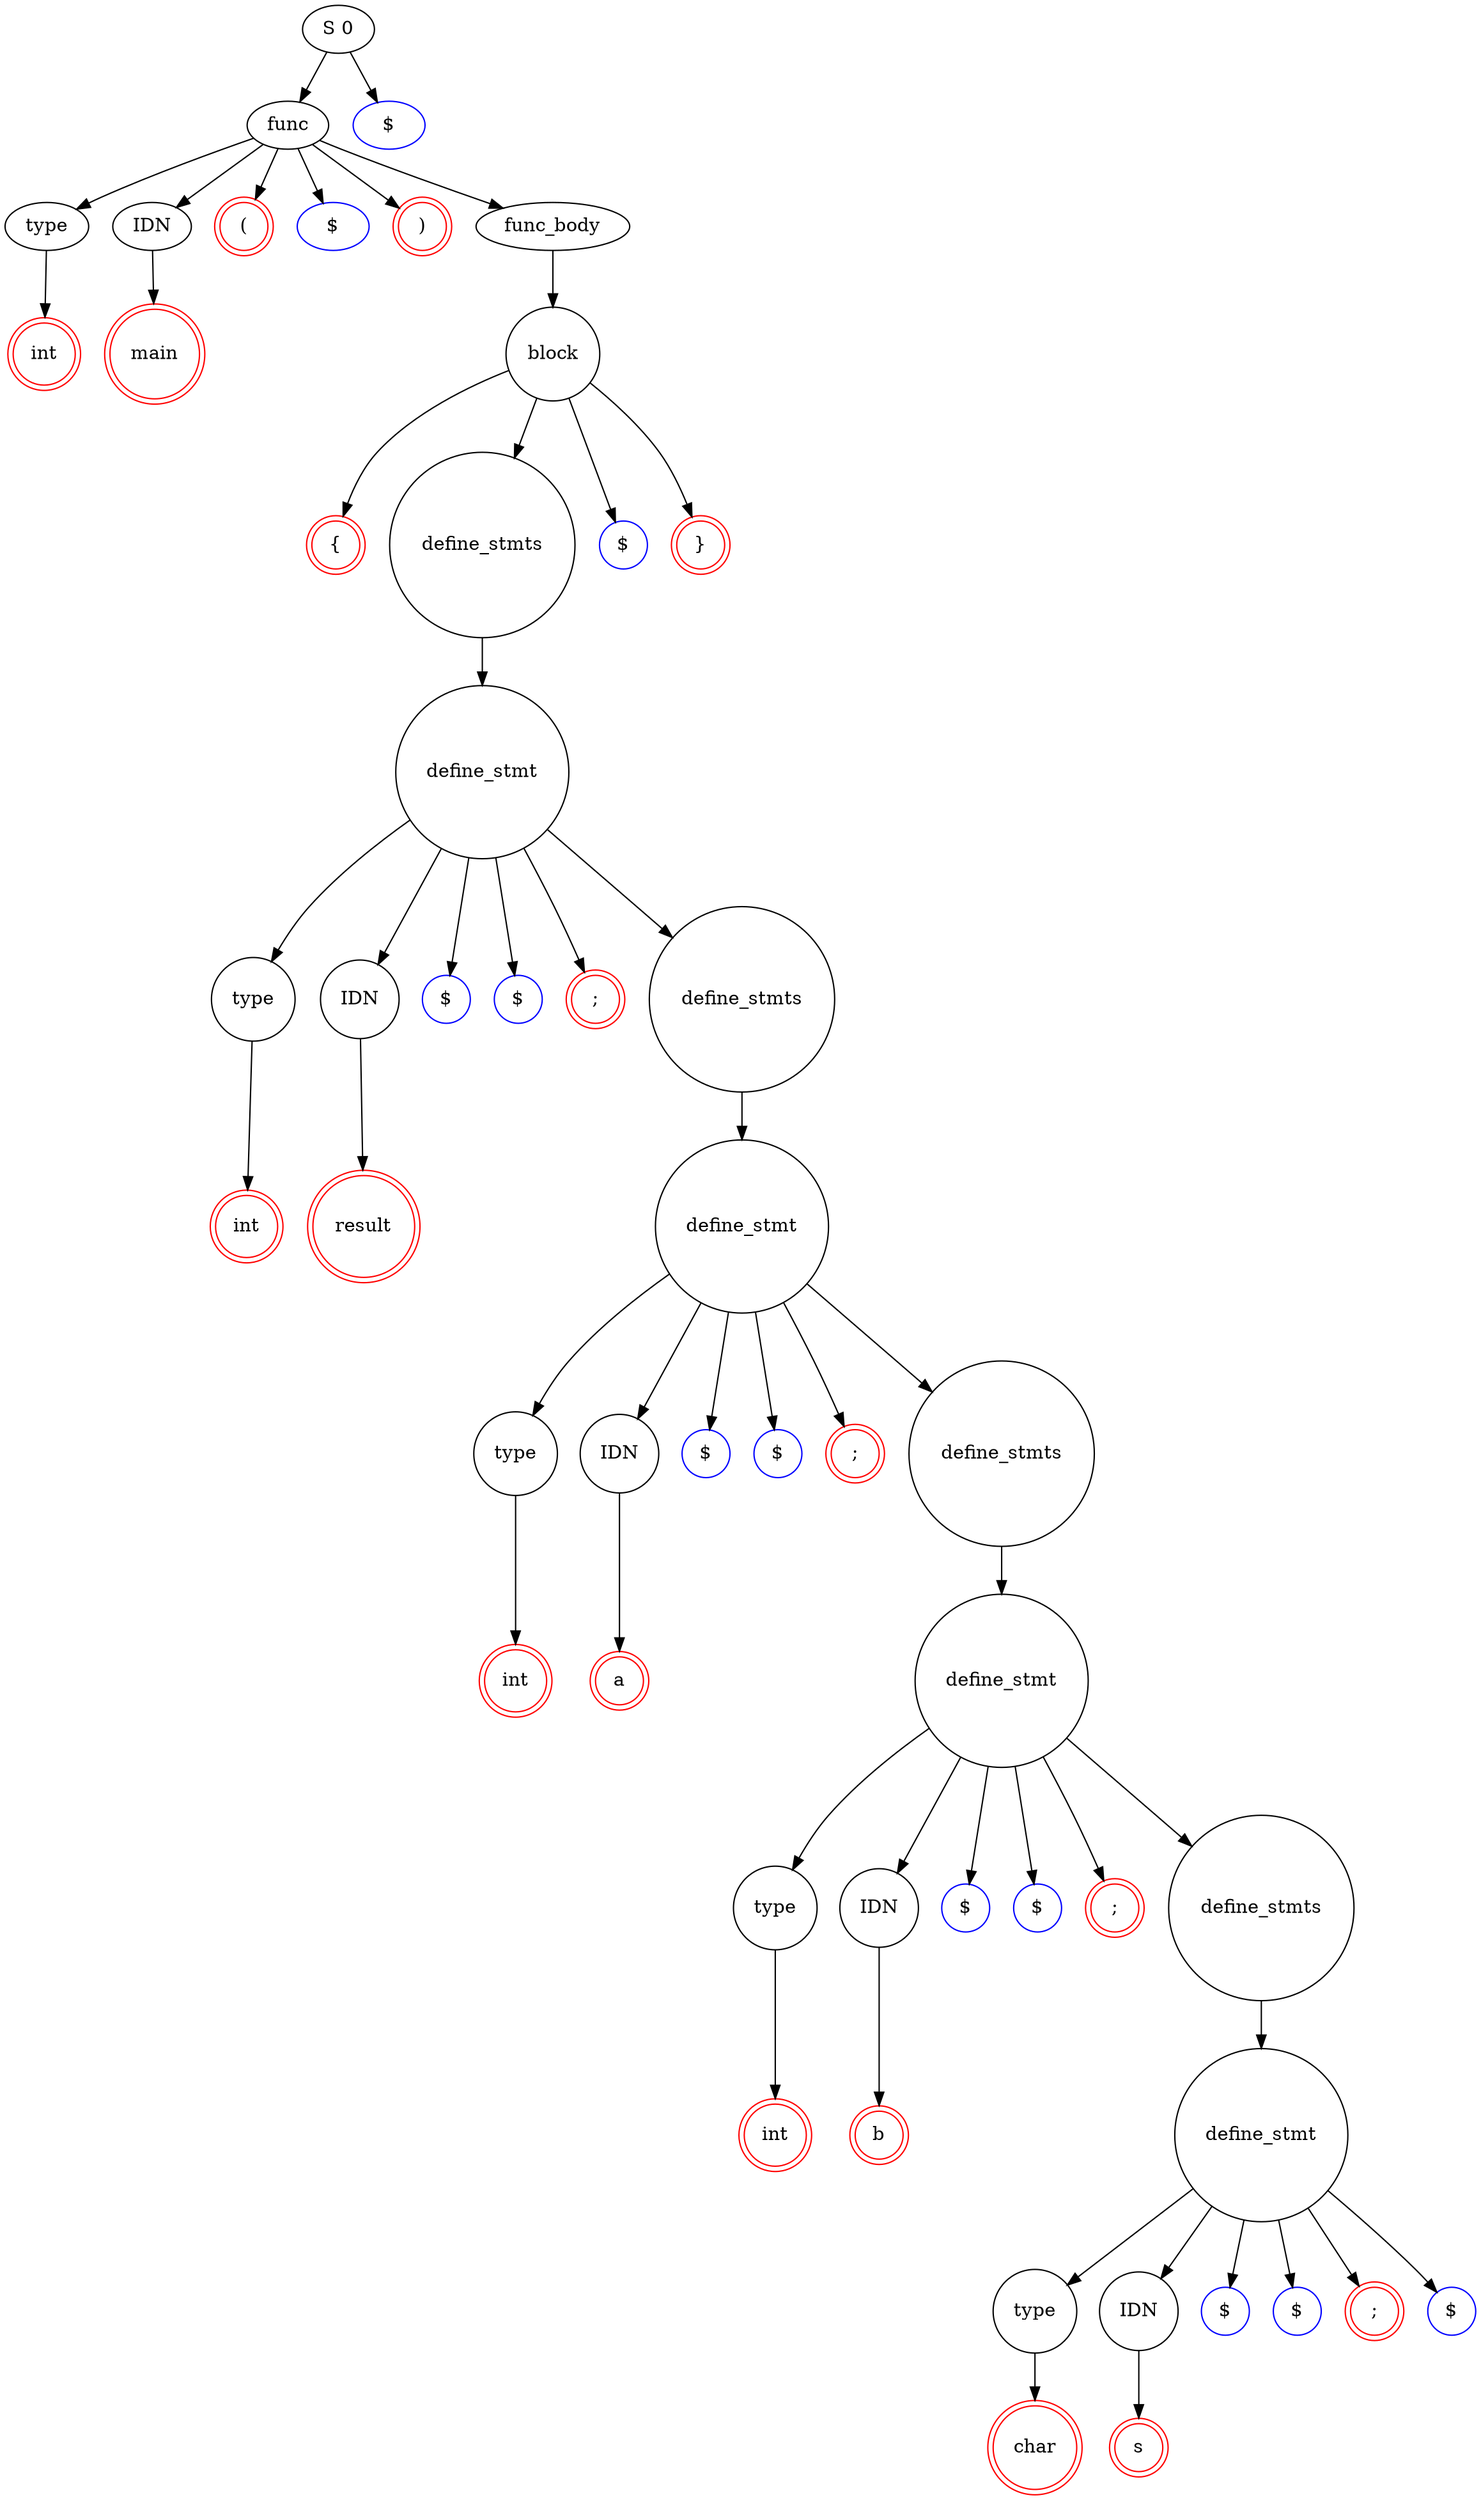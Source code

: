 digraph {
	"func 1" [label=func]
	"S 0" -> "func 1"
	"funcs 2" [label=funcs]
	"S 0" -> "funcs 2"
	"type 4" [label=type]
	"func 1" -> "type 4"
	"IDN 5" [label=IDN]
	"func 1" -> "IDN 5"
	"( 6" [label="("]
	"func 1" -> "( 6"
	"args 7" [label=args]
	"func 1" -> "args 7"
	") 8" [label=")"]
	"func 1" -> ") 8"
	"func_body 9" [label=func_body]
	"func 1" -> "func_body 9"
	"int 11" [label=int]
	"type 4" -> "int 11"
	"int 11" [label=int color=red shape=doublecircle]
	node [color=black shape=circle]
	"IDN 5" [label=IDN color=black]
	"IDN 13" [label=main color=red shape=doublecircle]
	"IDN 5" -> "IDN 13"
	node [color=black shape=circle]
	"( 6" [label="(" color=red shape=doublecircle]
	node [color=black shape=circle]
	node [color=red shape=doublecircle]
	"args 7" [label="$" color=blue]
	node [color=black shape=circle]
	") 8" [label=")" color=red shape=doublecircle]
	node [color=black shape=circle]
	"block 15" [label=block]
	"func_body 9" -> "block 15"
	"{ 17" [label="{"]
	"block 15" -> "{ 17"
	"define_stmts 18" [label=define_stmts]
	"block 15" -> "define_stmts 18"
	"stmts 19" [label=stmts]
	"block 15" -> "stmts 19"
	"} 20" [label="}"]
	"block 15" -> "} 20"
	"{ 17" [label="{" color=red shape=doublecircle]
	node [color=black shape=circle]
	"define_stmt 22" [label=define_stmt]
	"define_stmts 18" -> "define_stmt 22"
	"type 25" [label=type]
	"define_stmt 22" -> "type 25"
	"IDN 26" [label=IDN]
	"define_stmt 22" -> "IDN 26"
	"init 27" [label=init]
	"define_stmt 22" -> "init 27"
	"vars 28" [label=vars]
	"define_stmt 22" -> "vars 28"
	"; 29" [label=";"]
	"define_stmt 22" -> "; 29"
	"define_stmts 30" [label=define_stmts]
	"define_stmt 22" -> "define_stmts 30"
	"int 32" [label=int]
	"type 25" -> "int 32"
	"int 32" [label=int color=red shape=doublecircle]
	node [color=black shape=circle]
	"IDN 26" [label=IDN color=black]
	"IDN 34" [label=result color=red shape=doublecircle]
	"IDN 26" -> "IDN 34"
	node [color=black shape=circle]
	node [color=red shape=doublecircle]
	"init 27" [label="$" color=blue]
	node [color=black shape=circle]
	node [color=red shape=doublecircle]
	"vars 28" [label="$" color=blue]
	node [color=black shape=circle]
	"; 29" [label=";" color=red shape=doublecircle]
	node [color=black shape=circle]
	"define_stmt 37" [label=define_stmt]
	"define_stmts 30" -> "define_stmt 37"
	"type 40" [label=type]
	"define_stmt 37" -> "type 40"
	"IDN 41" [label=IDN]
	"define_stmt 37" -> "IDN 41"
	"init 42" [label=init]
	"define_stmt 37" -> "init 42"
	"vars 43" [label=vars]
	"define_stmt 37" -> "vars 43"
	"; 44" [label=";"]
	"define_stmt 37" -> "; 44"
	"define_stmts 45" [label=define_stmts]
	"define_stmt 37" -> "define_stmts 45"
	"int 47" [label=int]
	"type 40" -> "int 47"
	"int 47" [label=int color=red shape=doublecircle]
	node [color=black shape=circle]
	"IDN 41" [label=IDN color=black]
	"IDN 49" [label=a color=red shape=doublecircle]
	"IDN 41" -> "IDN 49"
	node [color=black shape=circle]
	node [color=red shape=doublecircle]
	"init 42" [label="$" color=blue]
	node [color=black shape=circle]
	node [color=red shape=doublecircle]
	"vars 43" [label="$" color=blue]
	node [color=black shape=circle]
	"; 44" [label=";" color=red shape=doublecircle]
	node [color=black shape=circle]
	"define_stmt 52" [label=define_stmt]
	"define_stmts 45" -> "define_stmt 52"
	"type 55" [label=type]
	"define_stmt 52" -> "type 55"
	"IDN 56" [label=IDN]
	"define_stmt 52" -> "IDN 56"
	"init 57" [label=init]
	"define_stmt 52" -> "init 57"
	"vars 58" [label=vars]
	"define_stmt 52" -> "vars 58"
	"; 59" [label=";"]
	"define_stmt 52" -> "; 59"
	"define_stmts 60" [label=define_stmts]
	"define_stmt 52" -> "define_stmts 60"
	"int 62" [label=int]
	"type 55" -> "int 62"
	"int 62" [label=int color=red shape=doublecircle]
	node [color=black shape=circle]
	"IDN 56" [label=IDN color=black]
	"IDN 64" [label=b color=red shape=doublecircle]
	"IDN 56" -> "IDN 64"
	node [color=black shape=circle]
	node [color=red shape=doublecircle]
	"init 57" [label="$" color=blue]
	node [color=black shape=circle]
	node [color=red shape=doublecircle]
	"vars 58" [label="$" color=blue]
	node [color=black shape=circle]
	"; 59" [label=";" color=red shape=doublecircle]
	node [color=black shape=circle]
	"define_stmt 67" [label=define_stmt]
	"define_stmts 60" -> "define_stmt 67"
	"type 70" [label=type]
	"define_stmt 67" -> "type 70"
	"IDN 71" [label=IDN]
	"define_stmt 67" -> "IDN 71"
	"init 72" [label=init]
	"define_stmt 67" -> "init 72"
	"vars 73" [label=vars]
	"define_stmt 67" -> "vars 73"
	"; 74" [label=";"]
	"define_stmt 67" -> "; 74"
	"define_stmts 75" [label=define_stmts]
	"define_stmt 67" -> "define_stmts 75"
	"char 77" [label=char]
	"type 70" -> "char 77"
	"char 77" [label=char color=red shape=doublecircle]
	node [color=black shape=circle]
	"IDN 71" [label=IDN color=black]
	"IDN 79" [label=s color=red shape=doublecircle]
	"IDN 71" -> "IDN 79"
	node [color=black shape=circle]
	node [color=red shape=doublecircle]
	"init 72" [label="$" color=blue]
	node [color=black shape=circle]
	node [color=red shape=doublecircle]
	"vars 73" [label="$" color=blue]
	node [color=black shape=circle]
	"; 74" [label=";" color=red shape=doublecircle]
	node [color=black shape=circle]
	node [color=red shape=doublecircle]
	"define_stmts 75" [label="$" color=blue]
	node [color=black shape=circle]
	node [color=red shape=doublecircle]
	"define_stmts 75" [label="$" color=blue]
	node [color=black shape=circle]
	node [color=red shape=doublecircle]
	"define_stmts 75" [label="$" color=blue]
	node [color=black shape=circle]
	node [color=red shape=doublecircle]
	"define_stmts 75" [label="$" color=blue]
	node [color=black shape=circle]
	node [color=red shape=doublecircle]
	"define_stmts 75" [label="$" color=blue]
	node [color=black shape=circle]
	node [color=red shape=doublecircle]
	"stmts 19" [label="$" color=blue]
	node [color=black shape=circle]
	"} 20" [label="}" color=red shape=doublecircle]
	node [color=black shape=circle]
	node [color=red shape=doublecircle]
	"funcs 2" [label="$" color=blue]
	node [color=black shape=circle]
}

